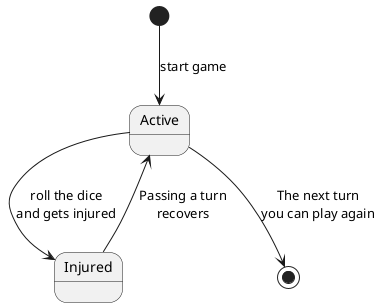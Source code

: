 @startuml

[*] --> Active: start game

Active --> Injured : roll the dice\nand gets injured

Injured --> Active: Passing a turn\nrecovers

Active --> [*] : The next turn\nyou can play again
@enduml